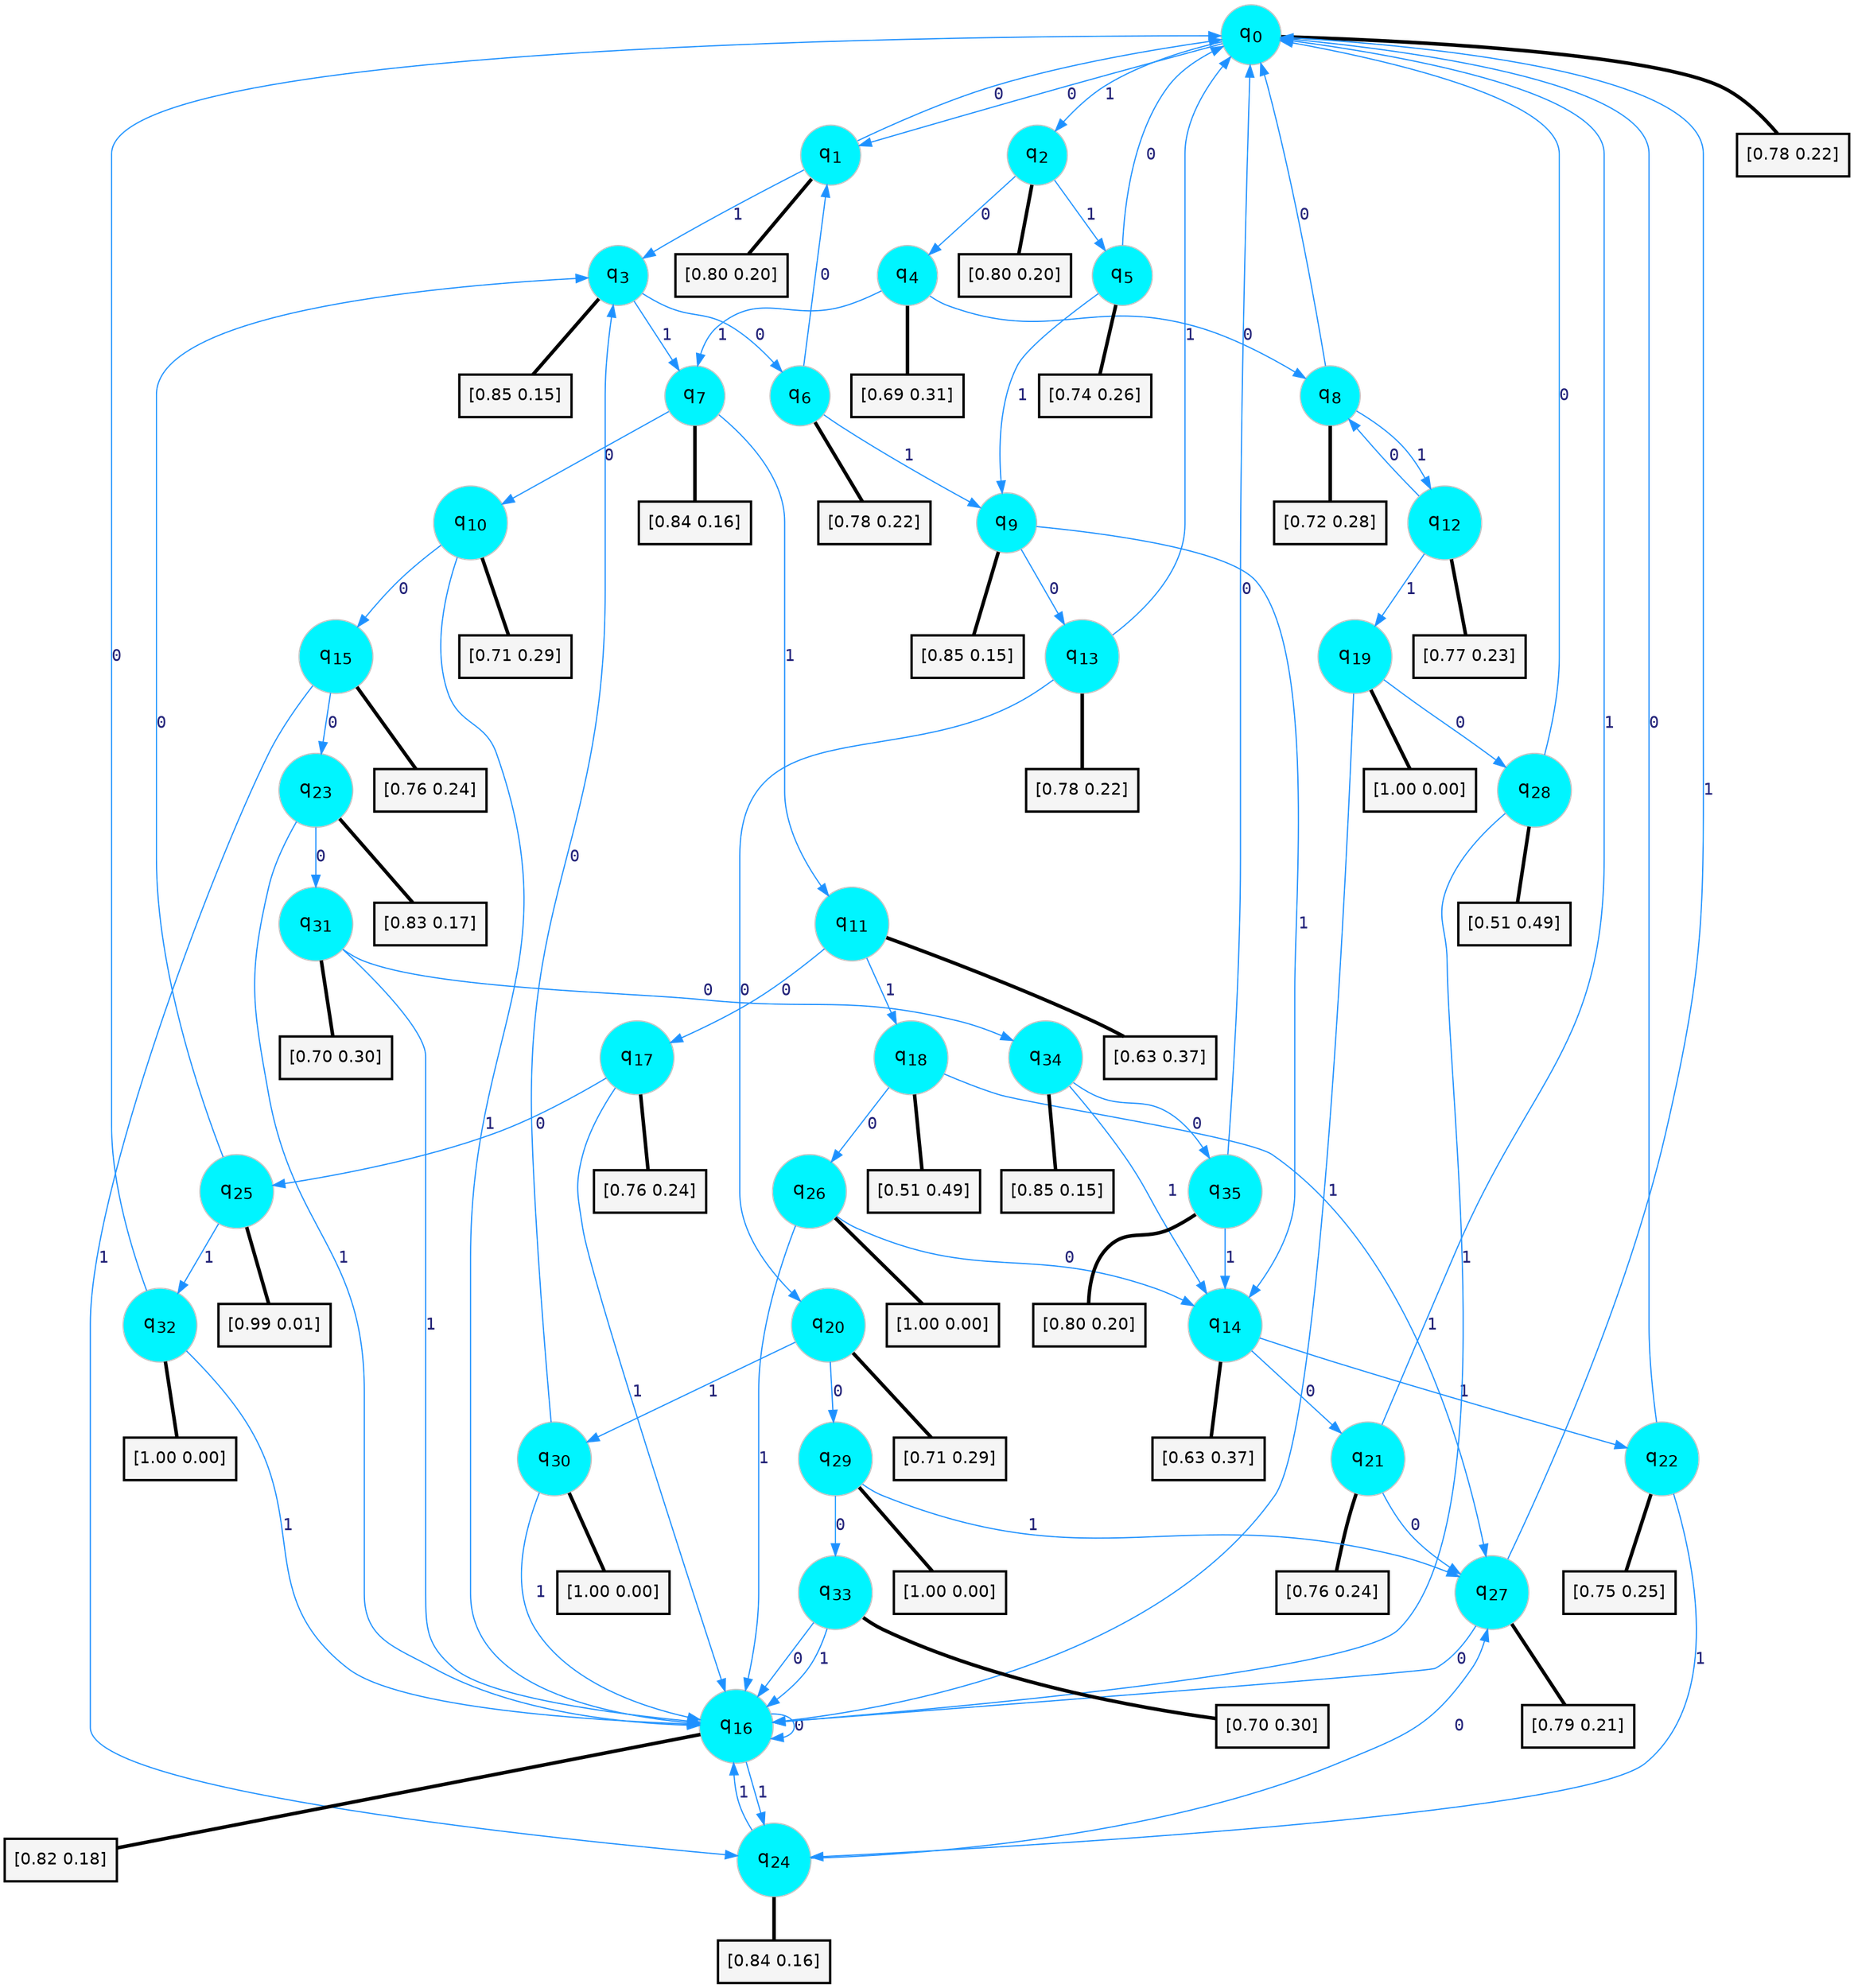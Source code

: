 digraph G {
graph [
bgcolor=transparent, dpi=300, rankdir=TD, size="40,25"];
node [
color=gray, fillcolor=turquoise1, fontcolor=black, fontname=Helvetica, fontsize=16, fontweight=bold, shape=circle, style=filled];
edge [
arrowsize=1, color=dodgerblue1, fontcolor=midnightblue, fontname=courier, fontweight=bold, penwidth=1, style=solid, weight=20];
0[label=<q<SUB>0</SUB>>];
1[label=<q<SUB>1</SUB>>];
2[label=<q<SUB>2</SUB>>];
3[label=<q<SUB>3</SUB>>];
4[label=<q<SUB>4</SUB>>];
5[label=<q<SUB>5</SUB>>];
6[label=<q<SUB>6</SUB>>];
7[label=<q<SUB>7</SUB>>];
8[label=<q<SUB>8</SUB>>];
9[label=<q<SUB>9</SUB>>];
10[label=<q<SUB>10</SUB>>];
11[label=<q<SUB>11</SUB>>];
12[label=<q<SUB>12</SUB>>];
13[label=<q<SUB>13</SUB>>];
14[label=<q<SUB>14</SUB>>];
15[label=<q<SUB>15</SUB>>];
16[label=<q<SUB>16</SUB>>];
17[label=<q<SUB>17</SUB>>];
18[label=<q<SUB>18</SUB>>];
19[label=<q<SUB>19</SUB>>];
20[label=<q<SUB>20</SUB>>];
21[label=<q<SUB>21</SUB>>];
22[label=<q<SUB>22</SUB>>];
23[label=<q<SUB>23</SUB>>];
24[label=<q<SUB>24</SUB>>];
25[label=<q<SUB>25</SUB>>];
26[label=<q<SUB>26</SUB>>];
27[label=<q<SUB>27</SUB>>];
28[label=<q<SUB>28</SUB>>];
29[label=<q<SUB>29</SUB>>];
30[label=<q<SUB>30</SUB>>];
31[label=<q<SUB>31</SUB>>];
32[label=<q<SUB>32</SUB>>];
33[label=<q<SUB>33</SUB>>];
34[label=<q<SUB>34</SUB>>];
35[label=<q<SUB>35</SUB>>];
36[label="[0.78 0.22]", shape=box,fontcolor=black, fontname=Helvetica, fontsize=14, penwidth=2, fillcolor=whitesmoke,color=black];
37[label="[0.80 0.20]", shape=box,fontcolor=black, fontname=Helvetica, fontsize=14, penwidth=2, fillcolor=whitesmoke,color=black];
38[label="[0.80 0.20]", shape=box,fontcolor=black, fontname=Helvetica, fontsize=14, penwidth=2, fillcolor=whitesmoke,color=black];
39[label="[0.85 0.15]", shape=box,fontcolor=black, fontname=Helvetica, fontsize=14, penwidth=2, fillcolor=whitesmoke,color=black];
40[label="[0.69 0.31]", shape=box,fontcolor=black, fontname=Helvetica, fontsize=14, penwidth=2, fillcolor=whitesmoke,color=black];
41[label="[0.74 0.26]", shape=box,fontcolor=black, fontname=Helvetica, fontsize=14, penwidth=2, fillcolor=whitesmoke,color=black];
42[label="[0.78 0.22]", shape=box,fontcolor=black, fontname=Helvetica, fontsize=14, penwidth=2, fillcolor=whitesmoke,color=black];
43[label="[0.84 0.16]", shape=box,fontcolor=black, fontname=Helvetica, fontsize=14, penwidth=2, fillcolor=whitesmoke,color=black];
44[label="[0.72 0.28]", shape=box,fontcolor=black, fontname=Helvetica, fontsize=14, penwidth=2, fillcolor=whitesmoke,color=black];
45[label="[0.85 0.15]", shape=box,fontcolor=black, fontname=Helvetica, fontsize=14, penwidth=2, fillcolor=whitesmoke,color=black];
46[label="[0.71 0.29]", shape=box,fontcolor=black, fontname=Helvetica, fontsize=14, penwidth=2, fillcolor=whitesmoke,color=black];
47[label="[0.63 0.37]", shape=box,fontcolor=black, fontname=Helvetica, fontsize=14, penwidth=2, fillcolor=whitesmoke,color=black];
48[label="[0.77 0.23]", shape=box,fontcolor=black, fontname=Helvetica, fontsize=14, penwidth=2, fillcolor=whitesmoke,color=black];
49[label="[0.78 0.22]", shape=box,fontcolor=black, fontname=Helvetica, fontsize=14, penwidth=2, fillcolor=whitesmoke,color=black];
50[label="[0.63 0.37]", shape=box,fontcolor=black, fontname=Helvetica, fontsize=14, penwidth=2, fillcolor=whitesmoke,color=black];
51[label="[0.76 0.24]", shape=box,fontcolor=black, fontname=Helvetica, fontsize=14, penwidth=2, fillcolor=whitesmoke,color=black];
52[label="[0.82 0.18]", shape=box,fontcolor=black, fontname=Helvetica, fontsize=14, penwidth=2, fillcolor=whitesmoke,color=black];
53[label="[0.76 0.24]", shape=box,fontcolor=black, fontname=Helvetica, fontsize=14, penwidth=2, fillcolor=whitesmoke,color=black];
54[label="[0.51 0.49]", shape=box,fontcolor=black, fontname=Helvetica, fontsize=14, penwidth=2, fillcolor=whitesmoke,color=black];
55[label="[1.00 0.00]", shape=box,fontcolor=black, fontname=Helvetica, fontsize=14, penwidth=2, fillcolor=whitesmoke,color=black];
56[label="[0.71 0.29]", shape=box,fontcolor=black, fontname=Helvetica, fontsize=14, penwidth=2, fillcolor=whitesmoke,color=black];
57[label="[0.76 0.24]", shape=box,fontcolor=black, fontname=Helvetica, fontsize=14, penwidth=2, fillcolor=whitesmoke,color=black];
58[label="[0.75 0.25]", shape=box,fontcolor=black, fontname=Helvetica, fontsize=14, penwidth=2, fillcolor=whitesmoke,color=black];
59[label="[0.83 0.17]", shape=box,fontcolor=black, fontname=Helvetica, fontsize=14, penwidth=2, fillcolor=whitesmoke,color=black];
60[label="[0.84 0.16]", shape=box,fontcolor=black, fontname=Helvetica, fontsize=14, penwidth=2, fillcolor=whitesmoke,color=black];
61[label="[0.99 0.01]", shape=box,fontcolor=black, fontname=Helvetica, fontsize=14, penwidth=2, fillcolor=whitesmoke,color=black];
62[label="[1.00 0.00]", shape=box,fontcolor=black, fontname=Helvetica, fontsize=14, penwidth=2, fillcolor=whitesmoke,color=black];
63[label="[0.79 0.21]", shape=box,fontcolor=black, fontname=Helvetica, fontsize=14, penwidth=2, fillcolor=whitesmoke,color=black];
64[label="[0.51 0.49]", shape=box,fontcolor=black, fontname=Helvetica, fontsize=14, penwidth=2, fillcolor=whitesmoke,color=black];
65[label="[1.00 0.00]", shape=box,fontcolor=black, fontname=Helvetica, fontsize=14, penwidth=2, fillcolor=whitesmoke,color=black];
66[label="[1.00 0.00]", shape=box,fontcolor=black, fontname=Helvetica, fontsize=14, penwidth=2, fillcolor=whitesmoke,color=black];
67[label="[0.70 0.30]", shape=box,fontcolor=black, fontname=Helvetica, fontsize=14, penwidth=2, fillcolor=whitesmoke,color=black];
68[label="[1.00 0.00]", shape=box,fontcolor=black, fontname=Helvetica, fontsize=14, penwidth=2, fillcolor=whitesmoke,color=black];
69[label="[0.70 0.30]", shape=box,fontcolor=black, fontname=Helvetica, fontsize=14, penwidth=2, fillcolor=whitesmoke,color=black];
70[label="[0.85 0.15]", shape=box,fontcolor=black, fontname=Helvetica, fontsize=14, penwidth=2, fillcolor=whitesmoke,color=black];
71[label="[0.80 0.20]", shape=box,fontcolor=black, fontname=Helvetica, fontsize=14, penwidth=2, fillcolor=whitesmoke,color=black];
0->1 [label=0];
0->2 [label=1];
0->36 [arrowhead=none, penwidth=3,color=black];
1->0 [label=0];
1->3 [label=1];
1->37 [arrowhead=none, penwidth=3,color=black];
2->4 [label=0];
2->5 [label=1];
2->38 [arrowhead=none, penwidth=3,color=black];
3->6 [label=0];
3->7 [label=1];
3->39 [arrowhead=none, penwidth=3,color=black];
4->8 [label=0];
4->7 [label=1];
4->40 [arrowhead=none, penwidth=3,color=black];
5->0 [label=0];
5->9 [label=1];
5->41 [arrowhead=none, penwidth=3,color=black];
6->1 [label=0];
6->9 [label=1];
6->42 [arrowhead=none, penwidth=3,color=black];
7->10 [label=0];
7->11 [label=1];
7->43 [arrowhead=none, penwidth=3,color=black];
8->0 [label=0];
8->12 [label=1];
8->44 [arrowhead=none, penwidth=3,color=black];
9->13 [label=0];
9->14 [label=1];
9->45 [arrowhead=none, penwidth=3,color=black];
10->15 [label=0];
10->16 [label=1];
10->46 [arrowhead=none, penwidth=3,color=black];
11->17 [label=0];
11->18 [label=1];
11->47 [arrowhead=none, penwidth=3,color=black];
12->8 [label=0];
12->19 [label=1];
12->48 [arrowhead=none, penwidth=3,color=black];
13->20 [label=0];
13->0 [label=1];
13->49 [arrowhead=none, penwidth=3,color=black];
14->21 [label=0];
14->22 [label=1];
14->50 [arrowhead=none, penwidth=3,color=black];
15->23 [label=0];
15->24 [label=1];
15->51 [arrowhead=none, penwidth=3,color=black];
16->16 [label=0];
16->24 [label=1];
16->52 [arrowhead=none, penwidth=3,color=black];
17->25 [label=0];
17->16 [label=1];
17->53 [arrowhead=none, penwidth=3,color=black];
18->26 [label=0];
18->27 [label=1];
18->54 [arrowhead=none, penwidth=3,color=black];
19->28 [label=0];
19->16 [label=1];
19->55 [arrowhead=none, penwidth=3,color=black];
20->29 [label=0];
20->30 [label=1];
20->56 [arrowhead=none, penwidth=3,color=black];
21->27 [label=0];
21->0 [label=1];
21->57 [arrowhead=none, penwidth=3,color=black];
22->0 [label=0];
22->24 [label=1];
22->58 [arrowhead=none, penwidth=3,color=black];
23->31 [label=0];
23->16 [label=1];
23->59 [arrowhead=none, penwidth=3,color=black];
24->27 [label=0];
24->16 [label=1];
24->60 [arrowhead=none, penwidth=3,color=black];
25->3 [label=0];
25->32 [label=1];
25->61 [arrowhead=none, penwidth=3,color=black];
26->14 [label=0];
26->16 [label=1];
26->62 [arrowhead=none, penwidth=3,color=black];
27->16 [label=0];
27->0 [label=1];
27->63 [arrowhead=none, penwidth=3,color=black];
28->0 [label=0];
28->16 [label=1];
28->64 [arrowhead=none, penwidth=3,color=black];
29->33 [label=0];
29->27 [label=1];
29->65 [arrowhead=none, penwidth=3,color=black];
30->3 [label=0];
30->16 [label=1];
30->66 [arrowhead=none, penwidth=3,color=black];
31->34 [label=0];
31->16 [label=1];
31->67 [arrowhead=none, penwidth=3,color=black];
32->0 [label=0];
32->16 [label=1];
32->68 [arrowhead=none, penwidth=3,color=black];
33->16 [label=0];
33->16 [label=1];
33->69 [arrowhead=none, penwidth=3,color=black];
34->35 [label=0];
34->14 [label=1];
34->70 [arrowhead=none, penwidth=3,color=black];
35->0 [label=0];
35->14 [label=1];
35->71 [arrowhead=none, penwidth=3,color=black];
}
